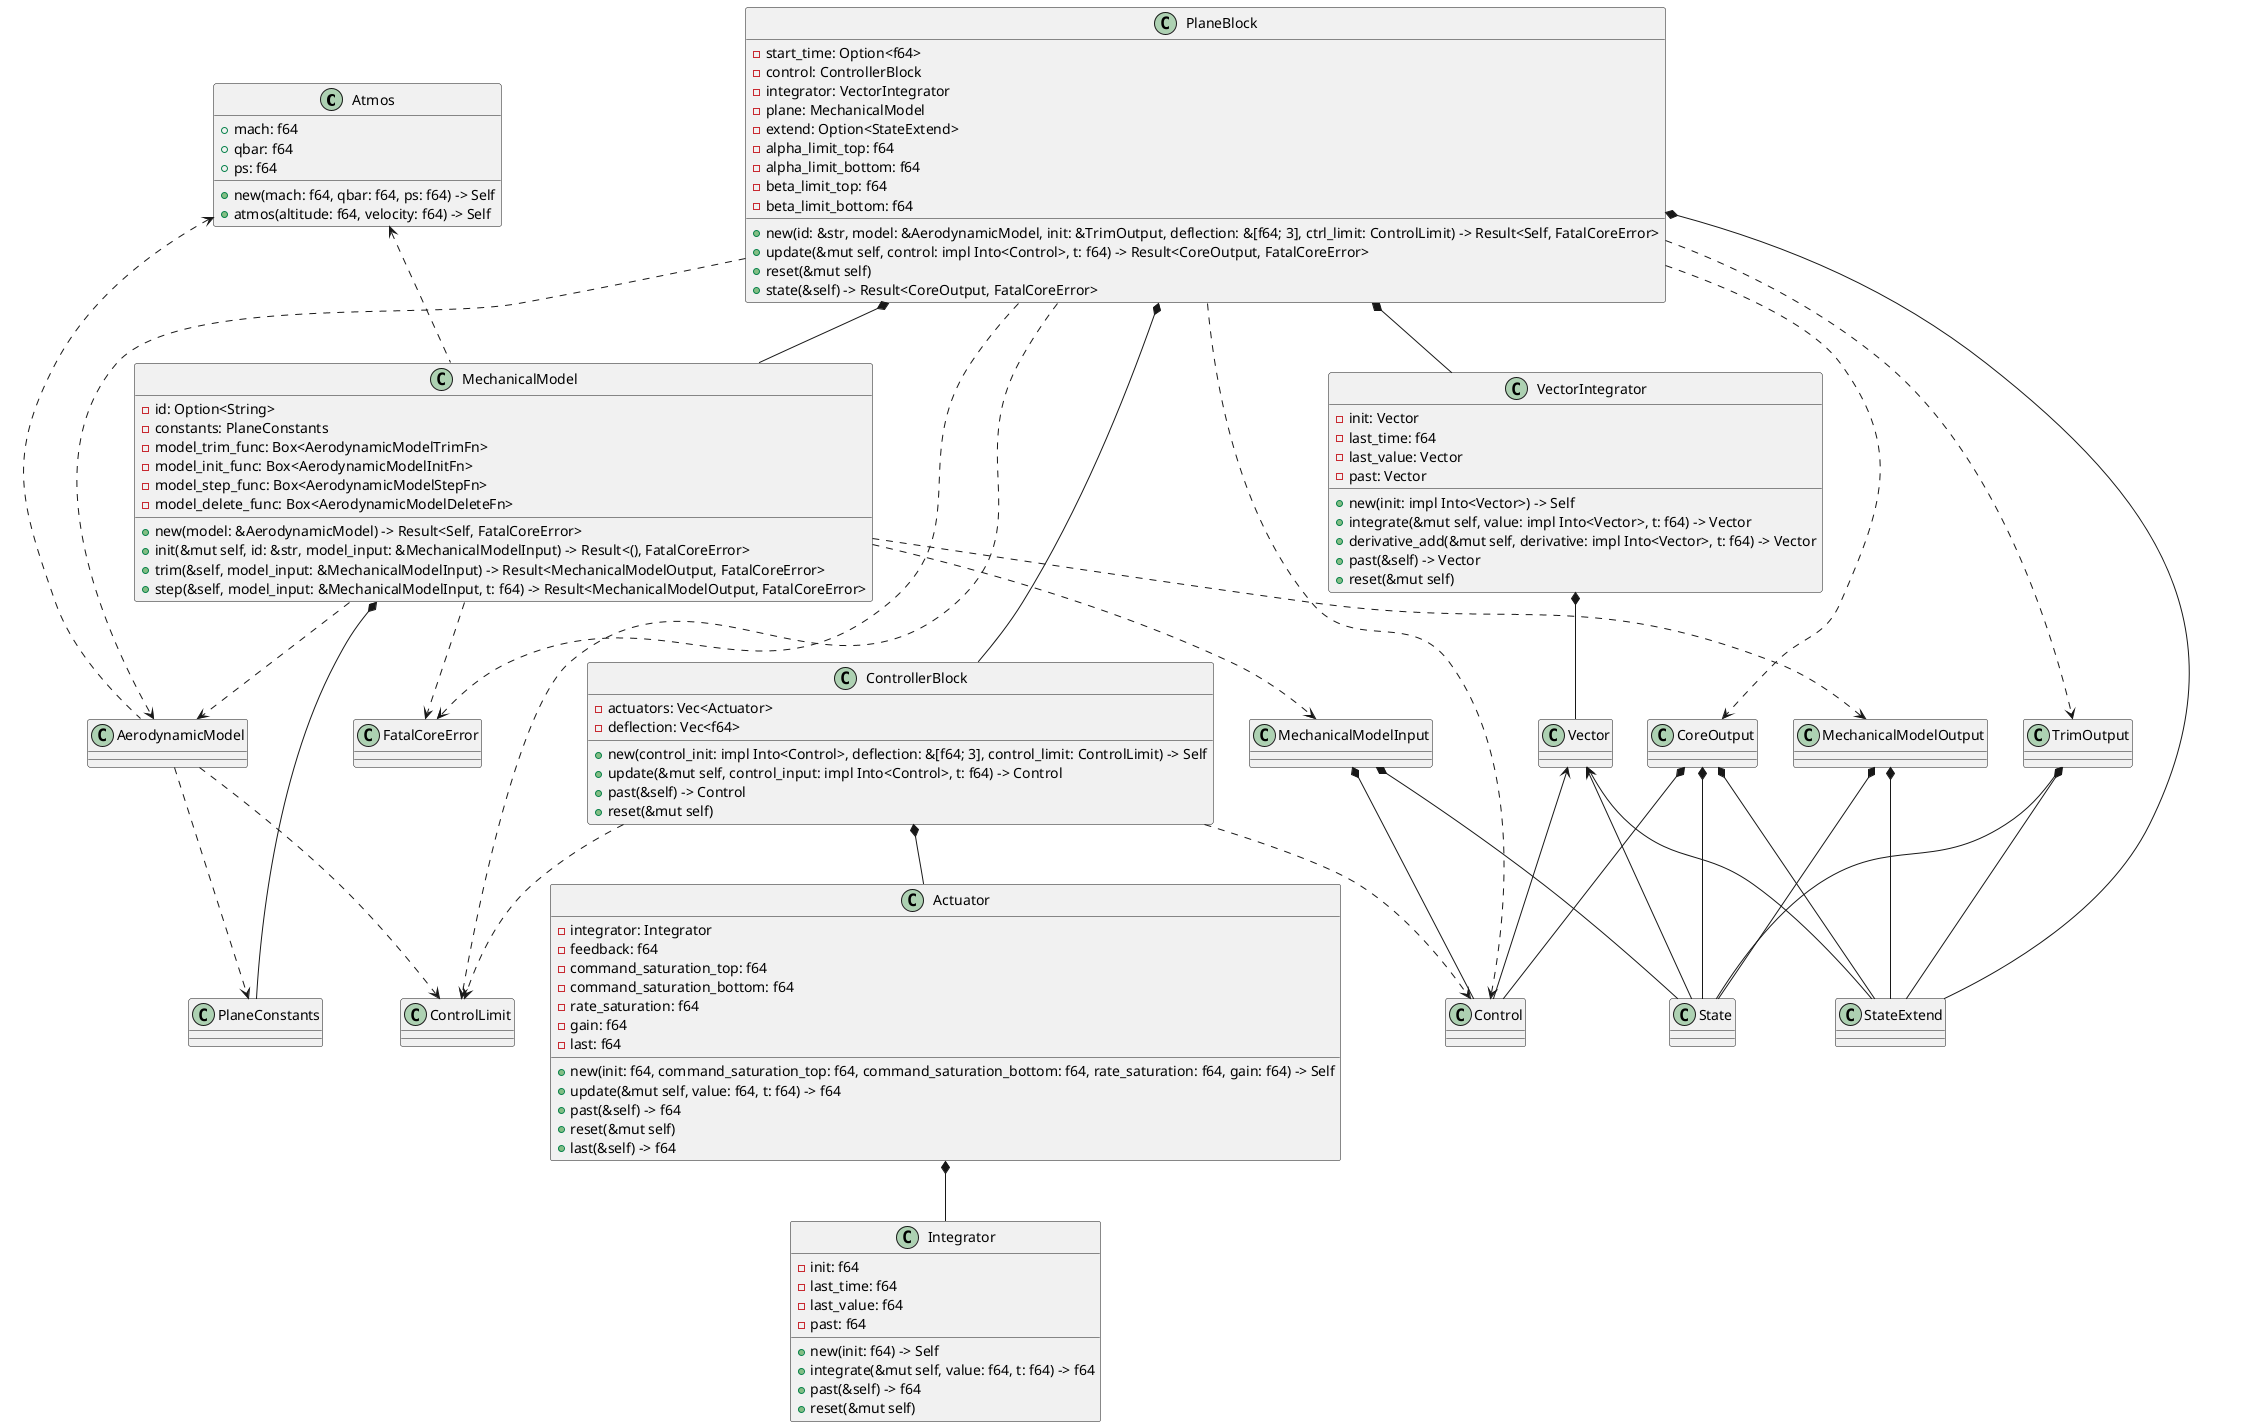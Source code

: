 @startuml block

class Atmos {
    +mach: f64
    +qbar: f64
    +ps: f64
}

class Atmos {
    +new(mach: f64, qbar: f64, ps: f64) -> Self
    +atmos(altitude: f64, velocity: f64) -> Self
}

class Integrator {
    -init: f64
    -last_time: f64
    -last_value: f64
    -past: f64
}

class Integrator {
    +new(init: f64) -> Self
    +integrate(&mut self, value: f64, t: f64) -> f64
    +past(&self) -> f64
    +reset(&mut self)
}

class Vector {}

class VectorIntegrator {
    -init: Vector
    -last_time: f64
    -last_value: Vector
    -past: Vector
}

VectorIntegrator *-- Vector

class VectorIntegrator {
    +new(init: impl Into<Vector>) -> Self
    +integrate(&mut self, value: impl Into<Vector>, t: f64) -> Vector
    +derivative_add(&mut self, derivative: impl Into<Vector>, t: f64) -> Vector
    +past(&self) -> Vector
    +reset(&mut self)
}

class Actuator {
    -integrator: Integrator
    -feedback: f64
    -command_saturation_top: f64
    -command_saturation_bottom: f64
    -rate_saturation: f64
    -gain: f64
    -last: f64
}

Actuator *-- Integrator

class Actuator {
    +new(init: f64, command_saturation_top: f64, command_saturation_bottom: f64, rate_saturation: f64, gain: f64) -> Self
    +update(&mut self, value: f64, t: f64) -> f64
    +past(&self) -> f64
    +reset(&mut self)
    +last(&self) -> f64
}

class PlaneConstants {}
class FatalCoreError {}
class AerodynamicModel {}
class MechanicalModelInput {}
class MechanicalModelInput {}

class MechanicalModel {
    -id: Option<String>
    -constants: PlaneConstants
    -model_trim_func: Box<AerodynamicModelTrimFn>
    -model_init_func: Box<AerodynamicModelInitFn>
    -model_step_func: Box<AerodynamicModelStepFn>
    -model_delete_func: Box<AerodynamicModelDeleteFn>
}

MechanicalModel *-- PlaneConstants
MechanicalModel ..> FatalCoreError
MechanicalModel ..> AerodynamicModel
MechanicalModel ..> MechanicalModelInput
MechanicalModel ..> MechanicalModelOutput

class MechanicalModel {
    +new(model: &AerodynamicModel) -> Result<Self, FatalCoreError>
    +init(&mut self, id: &str, model_input: &MechanicalModelInput) -> Result<(), FatalCoreError>
    +trim(&self, model_input: &MechanicalModelInput) -> Result<MechanicalModelOutput, FatalCoreError>
    +step(&self, model_input: &MechanicalModelInput, t: f64) -> Result<MechanicalModelOutput, FatalCoreError>
}

class ControllerBlock {
    -actuators: Vec<Actuator>
    -deflection: Vec<f64>
}

class ControlLimit {}
class Control {}

ControllerBlock *-- Actuator
ControllerBlock ..> ControlLimit
ControllerBlock ..> Control

class ControllerBlock {
    +new(control_init: impl Into<Control>, deflection: &[f64; 3], control_limit: ControlLimit) -> Self
    +update(&mut self, control_input: impl Into<Control>, t: f64) -> Control
    +past(&self) -> Control
    +reset(&mut self)
}

class PlaneBlock {
    -start_time: Option<f64>
    -control: ControllerBlock
    -integrator: VectorIntegrator
    -plane: MechanicalModel
    -extend: Option<StateExtend>
    -alpha_limit_top: f64
    -alpha_limit_bottom: f64
    -beta_limit_top: f64
    -beta_limit_bottom: f64
}

class StateExtend {}

PlaneBlock *-- StateExtend
PlaneBlock *-- ControllerBlock
PlaneBlock *-- VectorIntegrator
PlaneBlock *-- MechanicalModel

class PlaneBlock {
    +new(id: &str, model: &AerodynamicModel, init: &TrimOutput, deflection: &[f64; 3], ctrl_limit: ControlLimit) -> Result<Self, FatalCoreError>
    +update(&mut self, control: impl Into<Control>, t: f64) -> Result<CoreOutput, FatalCoreError>
    +reset(&mut self)
    +state(&self) -> Result<CoreOutput, FatalCoreError>
}

class TrimOutput {}
class CoreOutput {}

PlaneBlock ..> AerodynamicModel
PlaneBlock ..> TrimOutput
PlaneBlock ..> CoreOutput
PlaneBlock ..> Control
PlaneBlock ..> ControlLimit
PlaneBlock ..> FatalCoreError

CoreOutput *-- State
CoreOutput *-- Control
CoreOutput *-- StateExtend

Atmos <.. MechanicalModel
Atmos <.. AerodynamicModel

AerodynamicModel ..> PlaneConstants
AerodynamicModel ..> ControlLimit

MechanicalModelInput *-- Control
MechanicalModelInput *-- State
MechanicalModelOutput *-- State
MechanicalModelOutput *-- StateExtend
TrimOutput *-- State
TrimOutput *-- StateExtend

Vector <-- Control
Vector <-- State
Vector <-- StateExtend

@enduml